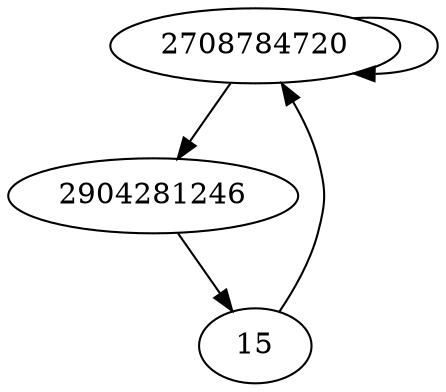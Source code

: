 digraph  {
2708784720;
2904281246;
15;
2708784720 -> 2904281246;
2708784720 -> 2708784720;
2904281246 -> 15;
15 -> 2708784720;
}

